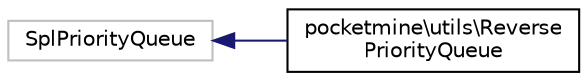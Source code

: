digraph "Graphical Class Hierarchy"
{
 // INTERACTIVE_SVG=YES
 // LATEX_PDF_SIZE
  edge [fontname="Helvetica",fontsize="10",labelfontname="Helvetica",labelfontsize="10"];
  node [fontname="Helvetica",fontsize="10",shape=record];
  rankdir="LR";
  Node0 [label="SplPriorityQueue",height=0.2,width=0.4,color="grey75", fillcolor="white", style="filled",tooltip=" "];
  Node0 -> Node1 [dir="back",color="midnightblue",fontsize="10",style="solid",fontname="Helvetica"];
  Node1 [label="pocketmine\\utils\\Reverse\lPriorityQueue",height=0.2,width=0.4,color="black", fillcolor="white", style="filled",URL="$df/dad/classpocketmine_1_1utils_1_1_reverse_priority_queue.html",tooltip=" "];
}
